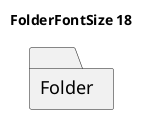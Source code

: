 @startuml
'!include ../../../plantuml-styles/plantuml-ae-skinparam-ex.iuml

skinparam FolderFontSize 18

title FolderFontSize 18

folder Folder 
@enduml